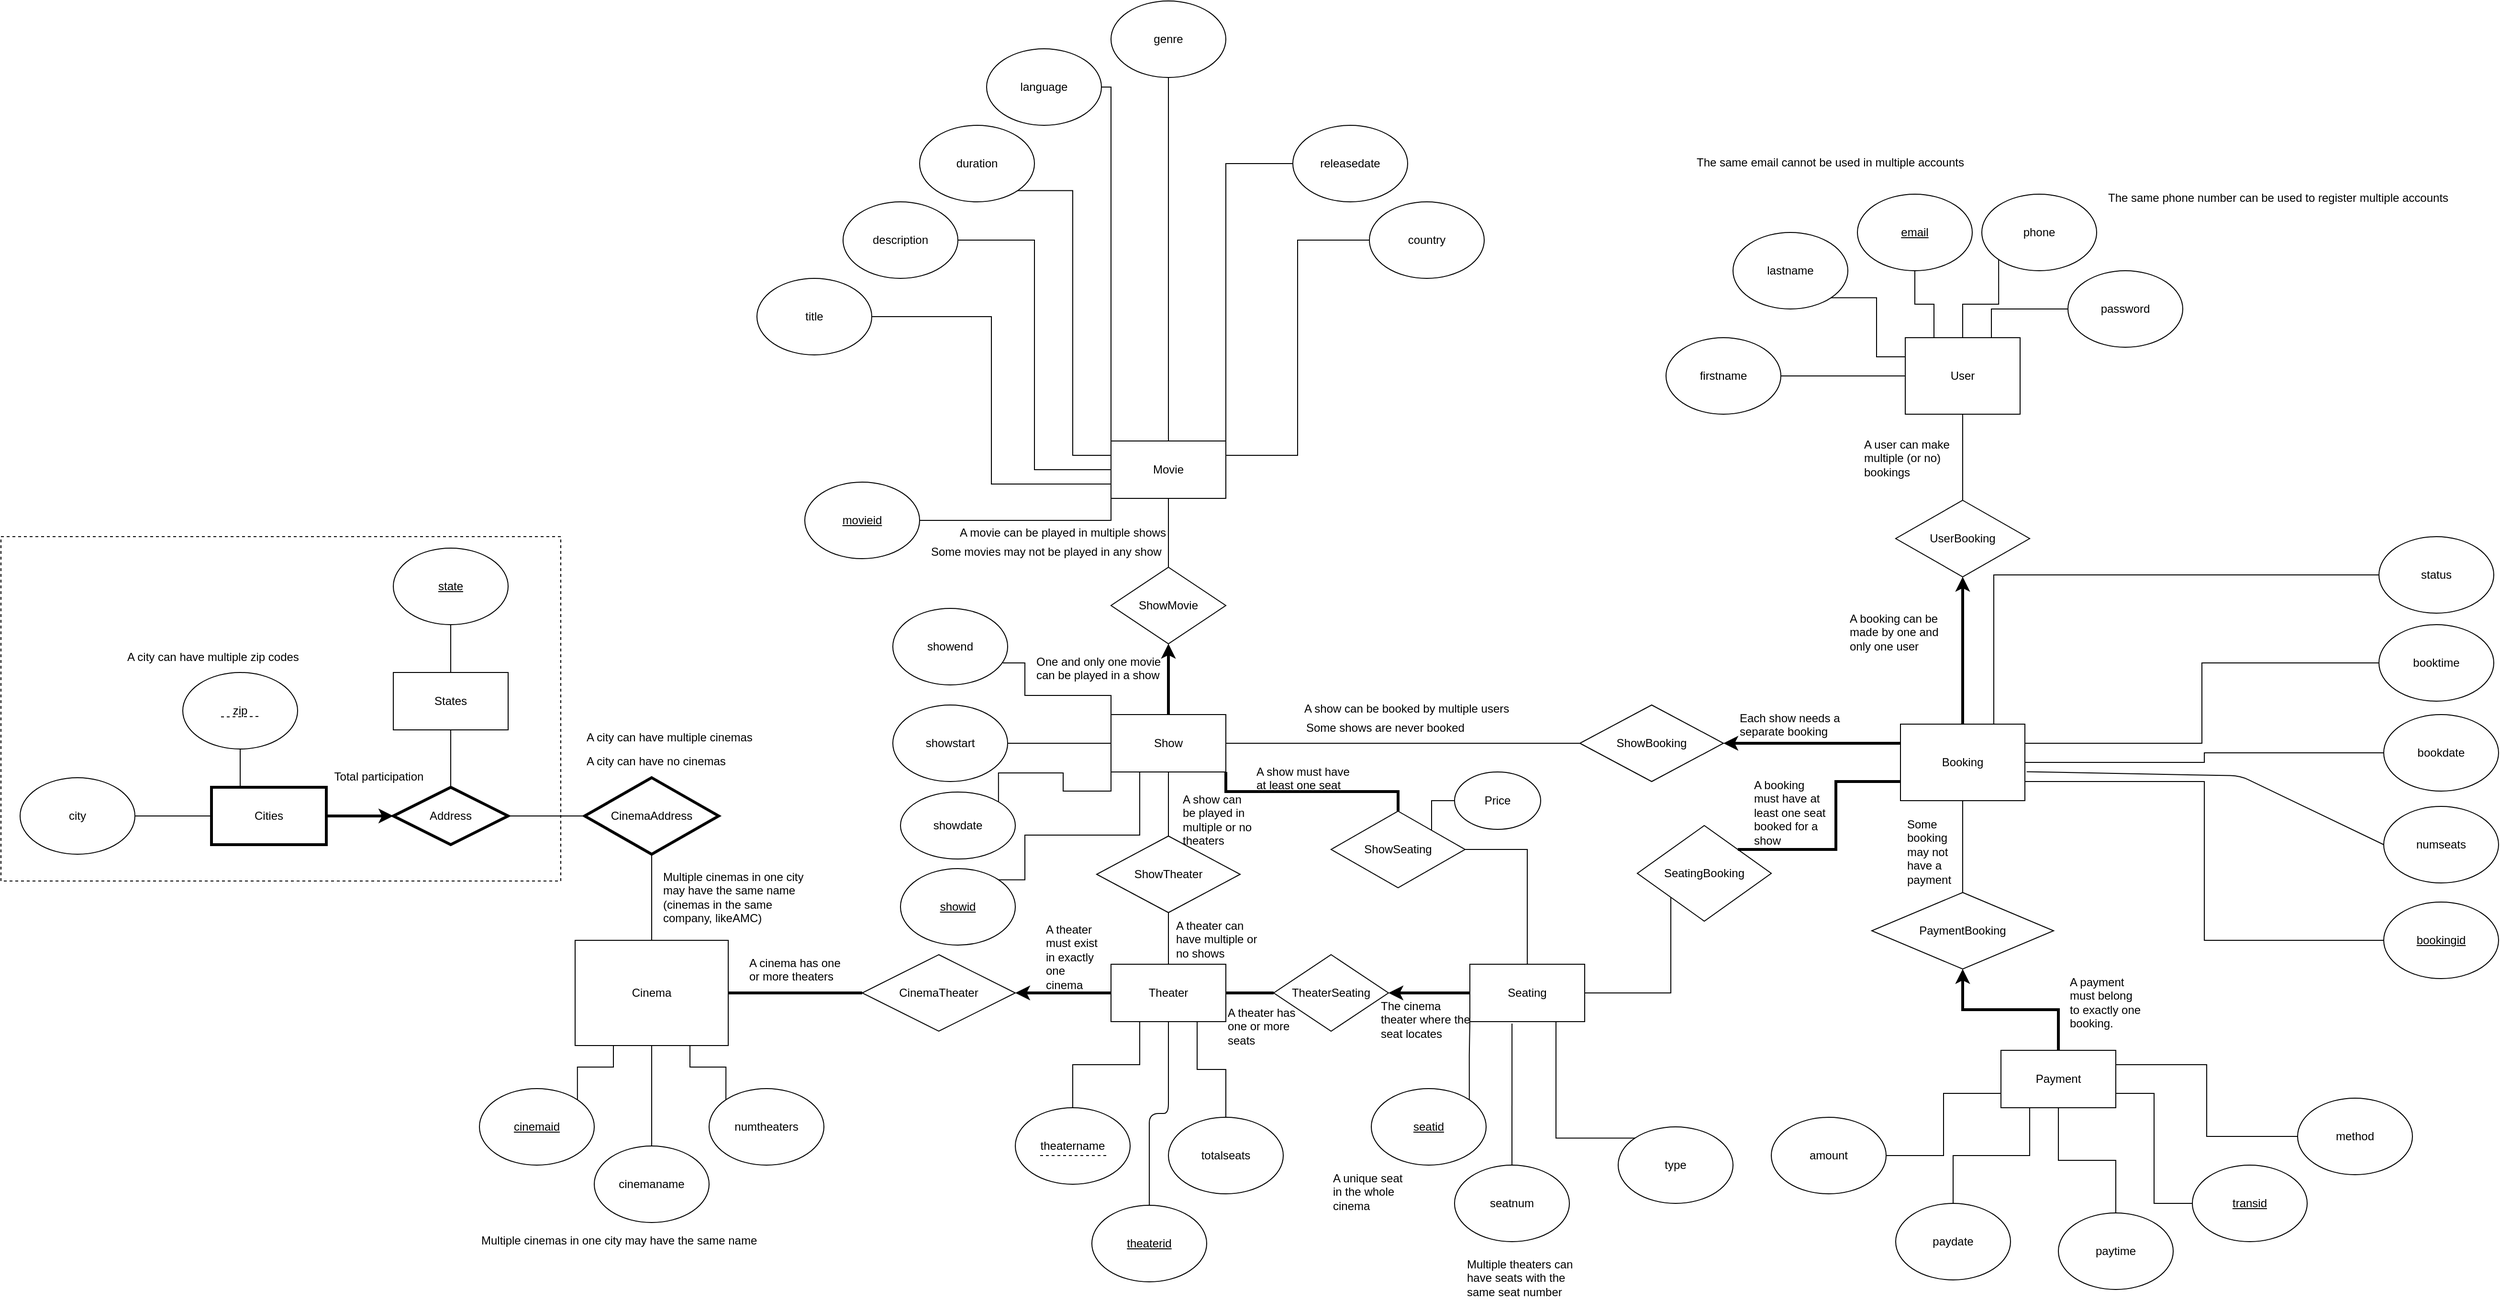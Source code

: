 <mxfile version="13.0.1" type="google"><diagram id="okRbOoTrLZkKPevf9BAC" name="Page-1"><mxGraphModel dx="1463" dy="745" grid="1" gridSize="10" guides="1" tooltips="1" connect="1" arrows="1" fold="1" page="1" pageScale="1" pageWidth="2800" pageHeight="1500" math="0" shadow="0"><root><mxCell id="0"/><mxCell id="1" parent="0"/><mxCell id="0gcDgTKGYRl4PEQiEj0R-18" style="edgeStyle=orthogonalEdgeStyle;rounded=0;orthogonalLoop=1;jettySize=auto;html=1;entryX=0.5;entryY=0;entryDx=0;entryDy=0;startArrow=none;startFill=0;endArrow=none;endFill=0;strokeWidth=1;" parent="1" source="HSu4pi-PUuLHDa_4LS5k-7" target="0gcDgTKGYRl4PEQiEj0R-16" edge="1"><mxGeometry relative="1" as="geometry"/></mxCell><mxCell id="HSu4pi-PUuLHDa_4LS5k-7" value="Movie" style="rounded=0;whiteSpace=wrap;html=1;" parent="1" vertex="1"><mxGeometry x="1250" y="490" width="120" height="60" as="geometry"/></mxCell><mxCell id="HSu4pi-PUuLHDa_4LS5k-18" style="edgeStyle=orthogonalEdgeStyle;rounded=0;orthogonalLoop=1;jettySize=auto;html=1;entryX=0;entryY=0.5;entryDx=0;entryDy=0;endArrow=none;endFill=0;" parent="1" source="HSu4pi-PUuLHDa_4LS5k-8" target="HSu4pi-PUuLHDa_4LS5k-7" edge="1"><mxGeometry relative="1" as="geometry"/></mxCell><mxCell id="HSu4pi-PUuLHDa_4LS5k-8" value="description" style="ellipse;whiteSpace=wrap;html=1;" parent="1" vertex="1"><mxGeometry x="970" y="240" width="120" height="80" as="geometry"/></mxCell><mxCell id="HSu4pi-PUuLHDa_4LS5k-17" style="edgeStyle=orthogonalEdgeStyle;rounded=0;orthogonalLoop=1;jettySize=auto;html=1;entryX=0;entryY=0.75;entryDx=0;entryDy=0;endArrow=none;endFill=0;" parent="1" source="HSu4pi-PUuLHDa_4LS5k-9" target="HSu4pi-PUuLHDa_4LS5k-7" edge="1"><mxGeometry relative="1" as="geometry"/></mxCell><mxCell id="HSu4pi-PUuLHDa_4LS5k-9" value="title" style="ellipse;whiteSpace=wrap;html=1;" parent="1" vertex="1"><mxGeometry x="880" y="320" width="120" height="80" as="geometry"/></mxCell><mxCell id="HSu4pi-PUuLHDa_4LS5k-20" style="edgeStyle=orthogonalEdgeStyle;rounded=0;orthogonalLoop=1;jettySize=auto;html=1;entryX=0;entryY=0;entryDx=0;entryDy=0;endArrow=none;endFill=0;" parent="1" source="HSu4pi-PUuLHDa_4LS5k-10" target="HSu4pi-PUuLHDa_4LS5k-7" edge="1"><mxGeometry relative="1" as="geometry"><Array as="points"><mxPoint x="1250" y="120"/></Array></mxGeometry></mxCell><mxCell id="HSu4pi-PUuLHDa_4LS5k-10" value="language" style="ellipse;whiteSpace=wrap;html=1;" parent="1" vertex="1"><mxGeometry x="1120" y="80" width="120" height="80" as="geometry"/></mxCell><mxCell id="HSu4pi-PUuLHDa_4LS5k-19" style="edgeStyle=orthogonalEdgeStyle;rounded=0;orthogonalLoop=1;jettySize=auto;html=1;exitX=1;exitY=1;exitDx=0;exitDy=0;entryX=0;entryY=0.25;entryDx=0;entryDy=0;endArrow=none;endFill=0;" parent="1" source="HSu4pi-PUuLHDa_4LS5k-11" target="HSu4pi-PUuLHDa_4LS5k-7" edge="1"><mxGeometry relative="1" as="geometry"/></mxCell><mxCell id="HSu4pi-PUuLHDa_4LS5k-11" value="duration" style="ellipse;whiteSpace=wrap;html=1;" parent="1" vertex="1"><mxGeometry x="1050" y="160" width="120" height="80" as="geometry"/></mxCell><mxCell id="HSu4pi-PUuLHDa_4LS5k-23" style="edgeStyle=orthogonalEdgeStyle;rounded=0;orthogonalLoop=1;jettySize=auto;html=1;entryX=1;entryY=0;entryDx=0;entryDy=0;endArrow=none;endFill=0;" parent="1" source="HSu4pi-PUuLHDa_4LS5k-12" target="HSu4pi-PUuLHDa_4LS5k-7" edge="1"><mxGeometry relative="1" as="geometry"/></mxCell><mxCell id="HSu4pi-PUuLHDa_4LS5k-12" value="releasedate" style="ellipse;whiteSpace=wrap;html=1;" parent="1" vertex="1"><mxGeometry x="1440" y="160" width="120" height="80" as="geometry"/></mxCell><mxCell id="HSu4pi-PUuLHDa_4LS5k-24" style="edgeStyle=orthogonalEdgeStyle;rounded=0;orthogonalLoop=1;jettySize=auto;html=1;entryX=1;entryY=0.25;entryDx=0;entryDy=0;endArrow=none;endFill=0;" parent="1" source="HSu4pi-PUuLHDa_4LS5k-13" target="HSu4pi-PUuLHDa_4LS5k-7" edge="1"><mxGeometry relative="1" as="geometry"/></mxCell><mxCell id="HSu4pi-PUuLHDa_4LS5k-13" value="country" style="ellipse;whiteSpace=wrap;html=1;" parent="1" vertex="1"><mxGeometry x="1520" y="240" width="120" height="80" as="geometry"/></mxCell><mxCell id="HSu4pi-PUuLHDa_4LS5k-21" style="edgeStyle=orthogonalEdgeStyle;rounded=0;orthogonalLoop=1;jettySize=auto;html=1;endArrow=none;endFill=0;" parent="1" source="HSu4pi-PUuLHDa_4LS5k-14" target="HSu4pi-PUuLHDa_4LS5k-7" edge="1"><mxGeometry relative="1" as="geometry"/></mxCell><mxCell id="HSu4pi-PUuLHDa_4LS5k-14" value="genre" style="ellipse;whiteSpace=wrap;html=1;" parent="1" vertex="1"><mxGeometry x="1250" y="30" width="120" height="80" as="geometry"/></mxCell><mxCell id="0gcDgTKGYRl4PEQiEj0R-13" style="edgeStyle=orthogonalEdgeStyle;rounded=0;orthogonalLoop=1;jettySize=auto;html=1;entryX=0;entryY=0.5;entryDx=0;entryDy=0;startArrow=none;startFill=0;endArrow=none;endFill=0;strokeWidth=1;" parent="1" source="HSu4pi-PUuLHDa_4LS5k-26" target="HSu4pi-PUuLHDa_4LS5k-98" edge="1"><mxGeometry relative="1" as="geometry"/></mxCell><mxCell id="HSu4pi-PUuLHDa_4LS5k-26" value="Address" style="rhombus;whiteSpace=wrap;html=1;fontFamily=Helvetica;fontSize=12;fontColor=#000000;align=center;strokeColor=#000000;fillColor=#ffffff;strokeWidth=3;" parent="1" vertex="1"><mxGeometry x="500" y="852" width="120" height="60" as="geometry"/></mxCell><mxCell id="HSu4pi-PUuLHDa_4LS5k-104" style="edgeStyle=orthogonalEdgeStyle;rounded=0;orthogonalLoop=1;jettySize=auto;html=1;entryX=0.25;entryY=0;entryDx=0;entryDy=0;endArrow=none;endFill=0;" parent="1" source="HSu4pi-PUuLHDa_4LS5k-30" target="HSu4pi-PUuLHDa_4LS5k-101" edge="1"><mxGeometry relative="1" as="geometry"/></mxCell><mxCell id="HSu4pi-PUuLHDa_4LS5k-49" value="Cinema" style="rounded=0;whiteSpace=wrap;html=1;fontFamily=Helvetica;fontSize=12;fontColor=#000000;align=center;strokeColor=#000000;fillColor=#ffffff;" parent="1" vertex="1"><mxGeometry x="690" y="1012" width="160" height="110" as="geometry"/></mxCell><mxCell id="0gcDgTKGYRl4PEQiEj0R-4" style="edgeStyle=orthogonalEdgeStyle;rounded=0;orthogonalLoop=1;jettySize=auto;html=1;exitX=0;exitY=0;exitDx=0;exitDy=0;entryX=0.75;entryY=1;entryDx=0;entryDy=0;endArrow=none;endFill=0;" parent="1" source="HSu4pi-PUuLHDa_4LS5k-57" target="HSu4pi-PUuLHDa_4LS5k-49" edge="1"><mxGeometry relative="1" as="geometry"/></mxCell><mxCell id="HSu4pi-PUuLHDa_4LS5k-57" value="numtheaters" style="ellipse;whiteSpace=wrap;html=1;" parent="1" vertex="1"><mxGeometry x="830" y="1167" width="120" height="80" as="geometry"/></mxCell><mxCell id="HSu4pi-PUuLHDa_4LS5k-70" style="edgeStyle=orthogonalEdgeStyle;rounded=0;orthogonalLoop=1;jettySize=auto;html=1;exitX=0.25;exitY=1;exitDx=0;exitDy=0;entryX=0.5;entryY=0;entryDx=0;entryDy=0;endArrow=none;endFill=0;" parent="1" source="HSu4pi-PUuLHDa_4LS5k-64" target="HSu4pi-PUuLHDa_4LS5k-66" edge="1"><mxGeometry relative="1" as="geometry"/></mxCell><mxCell id="0gcDgTKGYRl4PEQiEj0R-42" style="edgeStyle=orthogonalEdgeStyle;rounded=0;orthogonalLoop=1;jettySize=auto;html=1;startArrow=none;startFill=0;endArrow=none;endFill=0;strokeWidth=1;entryX=0.5;entryY=1;entryDx=0;entryDy=0;" parent="1" source="HSu4pi-PUuLHDa_4LS5k-64" target="0gcDgTKGYRl4PEQiEj0R-33" edge="1"><mxGeometry relative="1" as="geometry"><mxPoint x="1310.0" y="982" as="targetPoint"/></mxGeometry></mxCell><mxCell id="HSu4pi-PUuLHDa_4LS5k-64" value="Theater" style="rounded=0;whiteSpace=wrap;html=1;fontFamily=Helvetica;fontSize=12;fontColor=#000000;align=center;strokeColor=#000000;fillColor=#ffffff;strokeWidth=1;" parent="1" vertex="1"><mxGeometry x="1250" y="1037" width="120" height="60" as="geometry"/></mxCell><mxCell id="HSu4pi-PUuLHDa_4LS5k-68" value="" style="group" parent="1" vertex="1" connectable="0"><mxGeometry x="1150" y="1187" width="120" height="80" as="geometry"/></mxCell><mxCell id="HSu4pi-PUuLHDa_4LS5k-66" value="theatername" style="ellipse;whiteSpace=wrap;html=1;" parent="HSu4pi-PUuLHDa_4LS5k-68" vertex="1"><mxGeometry width="120" height="80" as="geometry"/></mxCell><mxCell id="HSu4pi-PUuLHDa_4LS5k-67" value="" style="endArrow=none;dashed=1;html=1;" parent="HSu4pi-PUuLHDa_4LS5k-68" edge="1"><mxGeometry width="50" height="50" relative="1" as="geometry"><mxPoint x="26" y="50" as="sourcePoint"/><mxPoint x="96" y="50" as="targetPoint"/></mxGeometry></mxCell><mxCell id="HSu4pi-PUuLHDa_4LS5k-74" style="edgeStyle=orthogonalEdgeStyle;rounded=0;orthogonalLoop=1;jettySize=auto;html=1;endArrow=none;endFill=0;entryX=0.75;entryY=1;entryDx=0;entryDy=0;" parent="1" source="HSu4pi-PUuLHDa_4LS5k-72" target="HSu4pi-PUuLHDa_4LS5k-64" edge="1"><mxGeometry relative="1" as="geometry"/></mxCell><mxCell id="HSu4pi-PUuLHDa_4LS5k-72" value="totalseats" style="ellipse;whiteSpace=wrap;html=1;" parent="1" vertex="1"><mxGeometry x="1310" y="1197" width="120" height="80" as="geometry"/></mxCell><mxCell id="HSu4pi-PUuLHDa_4LS5k-80" style="edgeStyle=orthogonalEdgeStyle;rounded=0;orthogonalLoop=1;jettySize=auto;html=1;exitX=0.367;exitY=1.033;exitDx=0;exitDy=0;entryX=0.5;entryY=0;entryDx=0;entryDy=0;endArrow=none;endFill=0;exitPerimeter=0;" parent="1" source="HSu4pi-PUuLHDa_4LS5k-89" target="HSu4pi-PUuLHDa_4LS5k-81" edge="1"><mxGeometry relative="1" as="geometry"><mxPoint x="1500" y="1122" as="sourcePoint"/><mxPoint x="1560" y="1207" as="targetPoint"/></mxGeometry></mxCell><mxCell id="HSu4pi-PUuLHDa_4LS5k-81" value="seatnum" style="ellipse;whiteSpace=wrap;html=1;" parent="1" vertex="1"><mxGeometry x="1609" y="1247" width="120" height="80" as="geometry"/></mxCell><mxCell id="HSu4pi-PUuLHDa_4LS5k-83" style="edgeStyle=orthogonalEdgeStyle;rounded=0;orthogonalLoop=1;jettySize=auto;html=1;exitX=0;exitY=0;exitDx=0;exitDy=0;entryX=0.75;entryY=1;entryDx=0;entryDy=0;endArrow=none;endFill=0;" parent="1" source="HSu4pi-PUuLHDa_4LS5k-82" target="HSu4pi-PUuLHDa_4LS5k-89" edge="1"><mxGeometry relative="1" as="geometry"><mxPoint x="1610.08" y="1101.98" as="targetPoint"/></mxGeometry></mxCell><mxCell id="HSu4pi-PUuLHDa_4LS5k-82" value="type" style="ellipse;whiteSpace=wrap;html=1;" parent="1" vertex="1"><mxGeometry x="1780" y="1207" width="120" height="80" as="geometry"/></mxCell><mxCell id="0gcDgTKGYRl4PEQiEj0R-17" style="edgeStyle=orthogonalEdgeStyle;rounded=0;orthogonalLoop=1;jettySize=auto;html=1;entryX=0.5;entryY=1;entryDx=0;entryDy=0;startArrow=none;startFill=0;endArrow=classic;endFill=1;strokeWidth=3;" parent="1" source="HSu4pi-PUuLHDa_4LS5k-84" target="0gcDgTKGYRl4PEQiEj0R-16" edge="1"><mxGeometry relative="1" as="geometry"/></mxCell><mxCell id="0gcDgTKGYRl4PEQiEj0R-43" style="edgeStyle=orthogonalEdgeStyle;rounded=0;orthogonalLoop=1;jettySize=auto;html=1;entryX=0.5;entryY=0;entryDx=0;entryDy=0;startArrow=none;startFill=0;endArrow=none;endFill=0;strokeWidth=1;" parent="1" source="HSu4pi-PUuLHDa_4LS5k-84" target="0gcDgTKGYRl4PEQiEj0R-33" edge="1"><mxGeometry relative="1" as="geometry"/></mxCell><mxCell id="0gcDgTKGYRl4PEQiEj0R-48" style="edgeStyle=orthogonalEdgeStyle;rounded=0;orthogonalLoop=1;jettySize=auto;html=1;entryX=1;entryY=0.5;entryDx=0;entryDy=0;startArrow=none;startFill=0;endArrow=none;endFill=0;strokeWidth=1;" parent="1" source="HSu4pi-PUuLHDa_4LS5k-84" target="HSu4pi-PUuLHDa_4LS5k-86" edge="1"><mxGeometry relative="1" as="geometry"/></mxCell><mxCell id="0gcDgTKGYRl4PEQiEj0R-49" style="edgeStyle=orthogonalEdgeStyle;rounded=0;orthogonalLoop=1;jettySize=auto;html=1;exitX=0;exitY=1;exitDx=0;exitDy=0;entryX=1;entryY=0;entryDx=0;entryDy=0;startArrow=none;startFill=0;endArrow=none;endFill=0;strokeWidth=1;" parent="1" source="HSu4pi-PUuLHDa_4LS5k-84" target="HSu4pi-PUuLHDa_4LS5k-85" edge="1"><mxGeometry relative="1" as="geometry"/></mxCell><mxCell id="0gcDgTKGYRl4PEQiEj0R-50" style="edgeStyle=orthogonalEdgeStyle;rounded=0;orthogonalLoop=1;jettySize=auto;html=1;exitX=0;exitY=0;exitDx=0;exitDy=0;entryX=0.958;entryY=0.712;entryDx=0;entryDy=0;entryPerimeter=0;startArrow=none;startFill=0;endArrow=none;endFill=0;strokeWidth=1;" parent="1" source="HSu4pi-PUuLHDa_4LS5k-84" target="HSu4pi-PUuLHDa_4LS5k-87" edge="1"><mxGeometry relative="1" as="geometry"><Array as="points"><mxPoint x="1250" y="756"/><mxPoint x="1160" y="756"/><mxPoint x="1160" y="722"/></Array></mxGeometry></mxCell><mxCell id="0gcDgTKGYRl4PEQiEj0R-56" style="edgeStyle=orthogonalEdgeStyle;rounded=0;orthogonalLoop=1;jettySize=auto;html=1;exitX=1;exitY=1;exitDx=0;exitDy=0;entryX=0.5;entryY=0;entryDx=0;entryDy=0;startArrow=none;startFill=0;endArrow=none;endFill=0;strokeWidth=3;fontStyle=1" parent="1" source="HSu4pi-PUuLHDa_4LS5k-84" target="0gcDgTKGYRl4PEQiEj0R-55" edge="1"><mxGeometry relative="1" as="geometry"/></mxCell><mxCell id="HSu4pi-PUuLHDa_4LS5k-84" value="Show" style="rounded=0;whiteSpace=wrap;html=1;" parent="1" vertex="1"><mxGeometry x="1250" y="776" width="120" height="60" as="geometry"/></mxCell><mxCell id="HSu4pi-PUuLHDa_4LS5k-85" value="showdate" style="ellipse;whiteSpace=wrap;html=1;" parent="1" vertex="1"><mxGeometry x="1030" y="857" width="120" height="70" as="geometry"/></mxCell><mxCell id="HSu4pi-PUuLHDa_4LS5k-86" value="showstart" style="ellipse;whiteSpace=wrap;html=1;" parent="1" vertex="1"><mxGeometry x="1022" y="766" width="120" height="80" as="geometry"/></mxCell><mxCell id="HSu4pi-PUuLHDa_4LS5k-87" value="showend" style="ellipse;whiteSpace=wrap;html=1;" parent="1" vertex="1"><mxGeometry x="1022" y="665" width="120" height="80" as="geometry"/></mxCell><mxCell id="HSu4pi-PUuLHDa_4LS5k-185" style="edgeStyle=orthogonalEdgeStyle;rounded=0;orthogonalLoop=1;jettySize=auto;html=1;entryX=0;entryY=1;entryDx=0;entryDy=0;endArrow=none;endFill=0;strokeWidth=1;" parent="1" source="HSu4pi-PUuLHDa_4LS5k-89" target="HSu4pi-PUuLHDa_4LS5k-184" edge="1"><mxGeometry relative="1" as="geometry"/></mxCell><mxCell id="HSu4pi-PUuLHDa_4LS5k-89" value="Seating" style="rounded=0;whiteSpace=wrap;html=1;strokeWidth=1;" parent="1" vertex="1"><mxGeometry x="1625" y="1037" width="120" height="60" as="geometry"/></mxCell><mxCell id="HSu4pi-PUuLHDa_4LS5k-95" style="edgeStyle=orthogonalEdgeStyle;rounded=0;orthogonalLoop=1;jettySize=auto;html=1;endArrow=none;endFill=0;" parent="1" source="HSu4pi-PUuLHDa_4LS5k-93" target="HSu4pi-PUuLHDa_4LS5k-96" edge="1"><mxGeometry relative="1" as="geometry"><mxPoint x="560" y="662" as="targetPoint"/></mxGeometry></mxCell><mxCell id="HSu4pi-PUuLHDa_4LS5k-97" style="edgeStyle=orthogonalEdgeStyle;rounded=0;orthogonalLoop=1;jettySize=auto;html=1;exitX=0.5;exitY=1;exitDx=0;exitDy=0;entryX=0.5;entryY=0;entryDx=0;entryDy=0;endArrow=none;endFill=0;" parent="1" source="HSu4pi-PUuLHDa_4LS5k-93" target="HSu4pi-PUuLHDa_4LS5k-26" edge="1"><mxGeometry relative="1" as="geometry"/></mxCell><mxCell id="HSu4pi-PUuLHDa_4LS5k-93" value="States" style="rounded=0;whiteSpace=wrap;html=1;" parent="1" vertex="1"><mxGeometry x="500" y="732" width="120" height="60" as="geometry"/></mxCell><mxCell id="HSu4pi-PUuLHDa_4LS5k-96" value="&lt;u&gt;state&lt;/u&gt;" style="ellipse;whiteSpace=wrap;html=1;" parent="1" vertex="1"><mxGeometry x="500" y="602" width="120" height="80" as="geometry"/></mxCell><mxCell id="HSu4pi-PUuLHDa_4LS5k-100" style="edgeStyle=orthogonalEdgeStyle;rounded=0;orthogonalLoop=1;jettySize=auto;html=1;entryX=0.5;entryY=0;entryDx=0;entryDy=0;endArrow=none;endFill=0;" parent="1" source="HSu4pi-PUuLHDa_4LS5k-98" target="HSu4pi-PUuLHDa_4LS5k-49" edge="1"><mxGeometry relative="1" as="geometry"/></mxCell><mxCell id="HSu4pi-PUuLHDa_4LS5k-98" value="CinemaAddress" style="rhombus;whiteSpace=wrap;html=1;strokeWidth=3;" parent="1" vertex="1"><mxGeometry x="700" y="842" width="140" height="80" as="geometry"/></mxCell><mxCell id="HSu4pi-PUuLHDa_4LS5k-105" style="edgeStyle=orthogonalEdgeStyle;rounded=0;orthogonalLoop=1;jettySize=auto;html=1;entryX=0;entryY=0.5;entryDx=0;entryDy=0;endArrow=classic;endFill=1;fontStyle=1;strokeWidth=3;" parent="1" source="HSu4pi-PUuLHDa_4LS5k-101" target="HSu4pi-PUuLHDa_4LS5k-26" edge="1"><mxGeometry relative="1" as="geometry"/></mxCell><mxCell id="HSu4pi-PUuLHDa_4LS5k-141" style="edgeStyle=orthogonalEdgeStyle;rounded=0;orthogonalLoop=1;jettySize=auto;html=1;entryX=1;entryY=0.5;entryDx=0;entryDy=0;endArrow=none;endFill=0;strokeWidth=1;" parent="1" source="HSu4pi-PUuLHDa_4LS5k-101" target="HSu4pi-PUuLHDa_4LS5k-140" edge="1"><mxGeometry relative="1" as="geometry"/></mxCell><mxCell id="HSu4pi-PUuLHDa_4LS5k-101" value="Cities" style="rounded=0;whiteSpace=wrap;html=1;strokeWidth=3;" parent="1" vertex="1"><mxGeometry x="310" y="852" width="120" height="60" as="geometry"/></mxCell><mxCell id="HSu4pi-PUuLHDa_4LS5k-112" style="edgeStyle=orthogonalEdgeStyle;rounded=0;orthogonalLoop=1;jettySize=auto;html=1;entryX=1;entryY=0.5;entryDx=0;entryDy=0;endArrow=none;endFill=0;" parent="1" source="HSu4pi-PUuLHDa_4LS5k-113" target="HSu4pi-PUuLHDa_4LS5k-114" edge="1"><mxGeometry relative="1" as="geometry"/></mxCell><mxCell id="HSu4pi-PUuLHDa_4LS5k-166" style="edgeStyle=orthogonalEdgeStyle;rounded=0;orthogonalLoop=1;jettySize=auto;html=1;entryX=0.5;entryY=0;entryDx=0;entryDy=0;endArrow=none;endFill=0;strokeWidth=1;" parent="1" source="HSu4pi-PUuLHDa_4LS5k-113" target="HSu4pi-PUuLHDa_4LS5k-165" edge="1"><mxGeometry relative="1" as="geometry"/></mxCell><mxCell id="HSu4pi-PUuLHDa_4LS5k-113" value="User" style="rounded=0;whiteSpace=wrap;html=1;" parent="1" vertex="1"><mxGeometry x="2080" y="382" width="120" height="80" as="geometry"/></mxCell><mxCell id="HSu4pi-PUuLHDa_4LS5k-114" value="firstname" style="ellipse;whiteSpace=wrap;html=1;" parent="1" vertex="1"><mxGeometry x="1830" y="382" width="120" height="80" as="geometry"/></mxCell><mxCell id="HSu4pi-PUuLHDa_4LS5k-115" style="edgeStyle=orthogonalEdgeStyle;rounded=0;orthogonalLoop=1;jettySize=auto;html=1;exitX=1;exitY=1;exitDx=0;exitDy=0;entryX=0;entryY=0.25;entryDx=0;entryDy=0;endArrow=none;endFill=0;" parent="1" source="HSu4pi-PUuLHDa_4LS5k-116" target="HSu4pi-PUuLHDa_4LS5k-113" edge="1"><mxGeometry relative="1" as="geometry"/></mxCell><mxCell id="HSu4pi-PUuLHDa_4LS5k-116" value="lastname" style="ellipse;whiteSpace=wrap;html=1;" parent="1" vertex="1"><mxGeometry x="1900" y="272" width="120" height="80" as="geometry"/></mxCell><mxCell id="HSu4pi-PUuLHDa_4LS5k-117" style="edgeStyle=orthogonalEdgeStyle;rounded=0;orthogonalLoop=1;jettySize=auto;html=1;exitX=0.5;exitY=1;exitDx=0;exitDy=0;entryX=0.25;entryY=0;entryDx=0;entryDy=0;endArrow=none;endFill=0;" parent="1" source="HSu4pi-PUuLHDa_4LS5k-118" target="HSu4pi-PUuLHDa_4LS5k-113" edge="1"><mxGeometry relative="1" as="geometry"/></mxCell><mxCell id="HSu4pi-PUuLHDa_4LS5k-118" value="&lt;u&gt;email&lt;/u&gt;" style="ellipse;whiteSpace=wrap;html=1;" parent="1" vertex="1"><mxGeometry x="2030" y="232" width="120" height="80" as="geometry"/></mxCell><mxCell id="HSu4pi-PUuLHDa_4LS5k-119" style="edgeStyle=orthogonalEdgeStyle;rounded=0;orthogonalLoop=1;jettySize=auto;html=1;exitX=0;exitY=1;exitDx=0;exitDy=0;entryX=0.5;entryY=0;entryDx=0;entryDy=0;endArrow=none;endFill=0;" parent="1" source="HSu4pi-PUuLHDa_4LS5k-120" target="HSu4pi-PUuLHDa_4LS5k-113" edge="1"><mxGeometry relative="1" as="geometry"/></mxCell><mxCell id="HSu4pi-PUuLHDa_4LS5k-120" value="phone" style="ellipse;whiteSpace=wrap;html=1;" parent="1" vertex="1"><mxGeometry x="2160" y="232" width="120" height="80" as="geometry"/></mxCell><mxCell id="HSu4pi-PUuLHDa_4LS5k-121" style="edgeStyle=orthogonalEdgeStyle;rounded=0;orthogonalLoop=1;jettySize=auto;html=1;exitX=0;exitY=0.5;exitDx=0;exitDy=0;entryX=0.75;entryY=0;entryDx=0;entryDy=0;endArrow=none;endFill=0;" parent="1" source="HSu4pi-PUuLHDa_4LS5k-122" target="HSu4pi-PUuLHDa_4LS5k-113" edge="1"><mxGeometry relative="1" as="geometry"/></mxCell><mxCell id="HSu4pi-PUuLHDa_4LS5k-122" value="password" style="ellipse;whiteSpace=wrap;html=1;" parent="1" vertex="1"><mxGeometry x="2250" y="312" width="120" height="80" as="geometry"/></mxCell><mxCell id="HSu4pi-PUuLHDa_4LS5k-167" style="edgeStyle=orthogonalEdgeStyle;rounded=0;orthogonalLoop=1;jettySize=auto;html=1;entryX=0.5;entryY=1;entryDx=0;entryDy=0;endArrow=classic;endFill=1;strokeWidth=3;" parent="1" source="HSu4pi-PUuLHDa_4LS5k-123" target="HSu4pi-PUuLHDa_4LS5k-165" edge="1"><mxGeometry relative="1" as="geometry"/></mxCell><mxCell id="HSu4pi-PUuLHDa_4LS5k-170" style="edgeStyle=orthogonalEdgeStyle;rounded=0;orthogonalLoop=1;jettySize=auto;html=1;exitX=1;exitY=0.25;exitDx=0;exitDy=0;entryX=0;entryY=0.5;entryDx=0;entryDy=0;endArrow=none;endFill=0;strokeWidth=1;" parent="1" source="HSu4pi-PUuLHDa_4LS5k-123" target="HSu4pi-PUuLHDa_4LS5k-127" edge="1"><mxGeometry relative="1" as="geometry"/></mxCell><mxCell id="HSu4pi-PUuLHDa_4LS5k-171" style="edgeStyle=orthogonalEdgeStyle;rounded=0;orthogonalLoop=1;jettySize=auto;html=1;entryX=0;entryY=0.5;entryDx=0;entryDy=0;endArrow=none;endFill=0;strokeWidth=1;" parent="1" source="HSu4pi-PUuLHDa_4LS5k-123" target="HSu4pi-PUuLHDa_4LS5k-126" edge="1"><mxGeometry relative="1" as="geometry"/></mxCell><mxCell id="HSu4pi-PUuLHDa_4LS5k-123" value="Booking" style="rounded=0;whiteSpace=wrap;html=1;fontFamily=Helvetica;fontSize=12;fontColor=#000000;align=center;strokeColor=#000000;fillColor=#ffffff;" parent="1" vertex="1"><mxGeometry x="2075" y="786" width="130" height="80" as="geometry"/></mxCell><mxCell id="HSu4pi-PUuLHDa_4LS5k-125" value="numseats" style="ellipse;whiteSpace=wrap;html=1;" parent="1" vertex="1"><mxGeometry x="2580" y="872" width="120" height="80" as="geometry"/></mxCell><mxCell id="HSu4pi-PUuLHDa_4LS5k-126" value="bookdate" style="ellipse;whiteSpace=wrap;html=1;" parent="1" vertex="1"><mxGeometry x="2580" y="776" width="120" height="80" as="geometry"/></mxCell><mxCell id="HSu4pi-PUuLHDa_4LS5k-127" value="booktime" style="ellipse;whiteSpace=wrap;html=1;" parent="1" vertex="1"><mxGeometry x="2575" y="682" width="120" height="80" as="geometry"/></mxCell><mxCell id="HSu4pi-PUuLHDa_4LS5k-169" style="edgeStyle=orthogonalEdgeStyle;rounded=0;orthogonalLoop=1;jettySize=auto;html=1;entryX=0.75;entryY=0;entryDx=0;entryDy=0;endArrow=none;endFill=0;strokeWidth=1;" parent="1" source="HSu4pi-PUuLHDa_4LS5k-128" target="HSu4pi-PUuLHDa_4LS5k-123" edge="1"><mxGeometry relative="1" as="geometry"/></mxCell><mxCell id="HSu4pi-PUuLHDa_4LS5k-128" value="status" style="ellipse;whiteSpace=wrap;html=1;" parent="1" vertex="1"><mxGeometry x="2575" y="590" width="120" height="80" as="geometry"/></mxCell><mxCell id="HSu4pi-PUuLHDa_4LS5k-138" value="" style="rounded=0;whiteSpace=wrap;html=1;fillColor=none;dashed=1;" parent="1" vertex="1"><mxGeometry x="90" y="590" width="585" height="360" as="geometry"/></mxCell><mxCell id="HSu4pi-PUuLHDa_4LS5k-140" value="city" style="ellipse;whiteSpace=wrap;html=1;" parent="1" vertex="1"><mxGeometry x="110" y="842" width="120" height="80" as="geometry"/></mxCell><mxCell id="HSu4pi-PUuLHDa_4LS5k-175" style="edgeStyle=orthogonalEdgeStyle;rounded=0;orthogonalLoop=1;jettySize=auto;html=1;exitX=0.5;exitY=0;exitDx=0;exitDy=0;entryX=0.5;entryY=1;entryDx=0;entryDy=0;endArrow=classic;endFill=1;strokeWidth=3;" parent="1" source="HSu4pi-PUuLHDa_4LS5k-144" target="HSu4pi-PUuLHDa_4LS5k-172" edge="1"><mxGeometry relative="1" as="geometry"/></mxCell><mxCell id="HSu4pi-PUuLHDa_4LS5k-144" value="Payment" style="rounded=0;whiteSpace=wrap;html=1;fillColor=none;" parent="1" vertex="1"><mxGeometry x="2180" y="1127" width="120" height="60" as="geometry"/></mxCell><mxCell id="HSu4pi-PUuLHDa_4LS5k-151" style="edgeStyle=orthogonalEdgeStyle;rounded=0;orthogonalLoop=1;jettySize=auto;html=1;entryX=0;entryY=0.75;entryDx=0;entryDy=0;endArrow=none;endFill=0;strokeWidth=1;" parent="1" source="HSu4pi-PUuLHDa_4LS5k-145" target="HSu4pi-PUuLHDa_4LS5k-144" edge="1"><mxGeometry relative="1" as="geometry"/></mxCell><mxCell id="HSu4pi-PUuLHDa_4LS5k-145" value="amount" style="ellipse;whiteSpace=wrap;html=1;fillColor=none;" parent="1" vertex="1"><mxGeometry x="1940" y="1197" width="120" height="80" as="geometry"/></mxCell><mxCell id="HSu4pi-PUuLHDa_4LS5k-152" style="edgeStyle=orthogonalEdgeStyle;rounded=0;orthogonalLoop=1;jettySize=auto;html=1;entryX=0.25;entryY=1;entryDx=0;entryDy=0;endArrow=none;endFill=0;strokeWidth=1;" parent="1" source="HSu4pi-PUuLHDa_4LS5k-146" target="HSu4pi-PUuLHDa_4LS5k-144" edge="1"><mxGeometry relative="1" as="geometry"/></mxCell><mxCell id="HSu4pi-PUuLHDa_4LS5k-146" value="paydate" style="ellipse;whiteSpace=wrap;html=1;fillColor=none;" parent="1" vertex="1"><mxGeometry x="2070" y="1287" width="120" height="80" as="geometry"/></mxCell><mxCell id="HSu4pi-PUuLHDa_4LS5k-153" style="edgeStyle=orthogonalEdgeStyle;rounded=0;orthogonalLoop=1;jettySize=auto;html=1;entryX=0.5;entryY=1;entryDx=0;entryDy=0;endArrow=none;endFill=0;strokeWidth=1;" parent="1" source="HSu4pi-PUuLHDa_4LS5k-147" target="HSu4pi-PUuLHDa_4LS5k-144" edge="1"><mxGeometry relative="1" as="geometry"/></mxCell><mxCell id="HSu4pi-PUuLHDa_4LS5k-147" value="paytime" style="ellipse;whiteSpace=wrap;html=1;fillColor=none;" parent="1" vertex="1"><mxGeometry x="2240" y="1297" width="120" height="80" as="geometry"/></mxCell><mxCell id="HSu4pi-PUuLHDa_4LS5k-154" style="edgeStyle=orthogonalEdgeStyle;rounded=0;orthogonalLoop=1;jettySize=auto;html=1;entryX=1;entryY=0.75;entryDx=0;entryDy=0;endArrow=none;endFill=0;strokeWidth=1;" parent="1" source="HSu4pi-PUuLHDa_4LS5k-148" target="HSu4pi-PUuLHDa_4LS5k-144" edge="1"><mxGeometry relative="1" as="geometry"/></mxCell><mxCell id="HSu4pi-PUuLHDa_4LS5k-148" value="&lt;u&gt;transid&lt;/u&gt;" style="ellipse;whiteSpace=wrap;html=1;fillColor=none;" parent="1" vertex="1"><mxGeometry x="2380" y="1247" width="120" height="80" as="geometry"/></mxCell><mxCell id="HSu4pi-PUuLHDa_4LS5k-156" style="edgeStyle=orthogonalEdgeStyle;rounded=0;orthogonalLoop=1;jettySize=auto;html=1;entryX=1;entryY=0.25;entryDx=0;entryDy=0;endArrow=none;endFill=0;strokeWidth=1;" parent="1" source="HSu4pi-PUuLHDa_4LS5k-149" target="HSu4pi-PUuLHDa_4LS5k-144" edge="1"><mxGeometry relative="1" as="geometry"/></mxCell><mxCell id="HSu4pi-PUuLHDa_4LS5k-149" value="method" style="ellipse;whiteSpace=wrap;html=1;fillColor=none;" parent="1" vertex="1"><mxGeometry x="2490" y="1177" width="120" height="80" as="geometry"/></mxCell><mxCell id="HSu4pi-PUuLHDa_4LS5k-165" value="UserBooking" style="rhombus;whiteSpace=wrap;html=1;fillColor=none;" parent="1" vertex="1"><mxGeometry x="2070" y="552" width="140" height="80" as="geometry"/></mxCell><mxCell id="HSu4pi-PUuLHDa_4LS5k-176" style="edgeStyle=orthogonalEdgeStyle;rounded=0;orthogonalLoop=1;jettySize=auto;html=1;entryX=0.5;entryY=1;entryDx=0;entryDy=0;endArrow=none;endFill=0;strokeWidth=1;" parent="1" source="HSu4pi-PUuLHDa_4LS5k-172" target="HSu4pi-PUuLHDa_4LS5k-123" edge="1"><mxGeometry relative="1" as="geometry"/></mxCell><mxCell id="HSu4pi-PUuLHDa_4LS5k-172" value="PaymentBooking" style="rhombus;whiteSpace=wrap;html=1;fillColor=none;" parent="1" vertex="1"><mxGeometry x="2045" y="962" width="190" height="80" as="geometry"/></mxCell><mxCell id="HSu4pi-PUuLHDa_4LS5k-174" style="edgeStyle=orthogonalEdgeStyle;rounded=0;orthogonalLoop=1;jettySize=auto;html=1;endArrow=none;endFill=0;strokeWidth=1;entryX=1;entryY=0.75;entryDx=0;entryDy=0;" parent="1" source="HSu4pi-PUuLHDa_4LS5k-173" target="HSu4pi-PUuLHDa_4LS5k-123" edge="1"><mxGeometry relative="1" as="geometry"><mxPoint x="2250" y="870" as="targetPoint"/></mxGeometry></mxCell><mxCell id="HSu4pi-PUuLHDa_4LS5k-173" value="&lt;u&gt;bookingid&lt;/u&gt;" style="ellipse;whiteSpace=wrap;html=1;fillColor=none;" parent="1" vertex="1"><mxGeometry x="2580" y="972" width="120" height="80" as="geometry"/></mxCell><mxCell id="HSu4pi-PUuLHDa_4LS5k-180" style="edgeStyle=orthogonalEdgeStyle;rounded=0;orthogonalLoop=1;jettySize=auto;html=1;entryX=0;entryY=1;entryDx=0;entryDy=0;endArrow=none;endFill=0;strokeWidth=1;" parent="1" source="HSu4pi-PUuLHDa_4LS5k-179" target="HSu4pi-PUuLHDa_4LS5k-7" edge="1"><mxGeometry relative="1" as="geometry"/></mxCell><mxCell id="HSu4pi-PUuLHDa_4LS5k-179" value="&lt;u&gt;movieid&lt;/u&gt;" style="ellipse;whiteSpace=wrap;html=1;fillColor=none;" parent="1" vertex="1"><mxGeometry x="930" y="533" width="120" height="80" as="geometry"/></mxCell><mxCell id="HSu4pi-PUuLHDa_4LS5k-182" style="edgeStyle=orthogonalEdgeStyle;rounded=0;orthogonalLoop=1;jettySize=auto;html=1;entryX=1;entryY=0.5;entryDx=0;entryDy=0;endArrow=none;endFill=0;strokeWidth=1;" parent="1" source="HSu4pi-PUuLHDa_4LS5k-181" target="HSu4pi-PUuLHDa_4LS5k-84" edge="1"><mxGeometry relative="1" as="geometry"/></mxCell><mxCell id="HSu4pi-PUuLHDa_4LS5k-183" style="edgeStyle=orthogonalEdgeStyle;rounded=0;orthogonalLoop=1;jettySize=auto;html=1;entryX=0;entryY=0.25;entryDx=0;entryDy=0;endArrow=none;endFill=0;strokeWidth=3;exitX=1;exitY=0.5;exitDx=0;exitDy=0;startArrow=classic;startFill=1;" parent="1" source="HSu4pi-PUuLHDa_4LS5k-181" target="HSu4pi-PUuLHDa_4LS5k-123" edge="1"><mxGeometry relative="1" as="geometry"><mxPoint x="1900" y="756" as="sourcePoint"/></mxGeometry></mxCell><mxCell id="HSu4pi-PUuLHDa_4LS5k-181" value="ShowBooking" style="rhombus;whiteSpace=wrap;html=1;fillColor=none;" parent="1" vertex="1"><mxGeometry x="1740" y="766" width="150" height="80" as="geometry"/></mxCell><mxCell id="HSu4pi-PUuLHDa_4LS5k-186" style="edgeStyle=orthogonalEdgeStyle;rounded=0;orthogonalLoop=1;jettySize=auto;html=1;exitX=1;exitY=0;exitDx=0;exitDy=0;entryX=0;entryY=0.75;entryDx=0;entryDy=0;endArrow=none;endFill=0;strokeWidth=3;" parent="1" source="HSu4pi-PUuLHDa_4LS5k-184" target="HSu4pi-PUuLHDa_4LS5k-123" edge="1"><mxGeometry relative="1" as="geometry"/></mxCell><mxCell id="HSu4pi-PUuLHDa_4LS5k-184" value="SeatingBooking" style="rhombus;whiteSpace=wrap;html=1;fillColor=none;" parent="1" vertex="1"><mxGeometry x="1800" y="892" width="140" height="100" as="geometry"/></mxCell><mxCell id="0gcDgTKGYRl4PEQiEj0R-3" style="edgeStyle=orthogonalEdgeStyle;rounded=0;orthogonalLoop=1;jettySize=auto;html=1;entryX=0.5;entryY=1;entryDx=0;entryDy=0;endArrow=none;endFill=0;" parent="1" source="HSu4pi-PUuLHDa_4LS5k-55" target="HSu4pi-PUuLHDa_4LS5k-49" edge="1"><mxGeometry relative="1" as="geometry"/></mxCell><mxCell id="HSu4pi-PUuLHDa_4LS5k-55" value="cinemaname" style="ellipse;whiteSpace=wrap;html=1;fontStyle=0;" parent="1" vertex="1"><mxGeometry x="710" y="1227" width="120" height="80" as="geometry"/></mxCell><mxCell id="0gcDgTKGYRl4PEQiEj0R-2" style="edgeStyle=orthogonalEdgeStyle;rounded=0;orthogonalLoop=1;jettySize=auto;html=1;exitX=1;exitY=0;exitDx=0;exitDy=0;entryX=0.25;entryY=1;entryDx=0;entryDy=0;endArrow=none;endFill=0;" parent="1" source="0gcDgTKGYRl4PEQiEj0R-1" target="HSu4pi-PUuLHDa_4LS5k-49" edge="1"><mxGeometry relative="1" as="geometry"/></mxCell><mxCell id="0gcDgTKGYRl4PEQiEj0R-1" value="&lt;u&gt;cinemaid&lt;/u&gt;" style="ellipse;whiteSpace=wrap;html=1;" parent="1" vertex="1"><mxGeometry x="590" y="1167" width="120" height="80" as="geometry"/></mxCell><mxCell id="0gcDgTKGYRl4PEQiEj0R-6" style="edgeStyle=orthogonalEdgeStyle;rounded=0;orthogonalLoop=1;jettySize=auto;html=1;entryX=1;entryY=0.5;entryDx=0;entryDy=0;endArrow=none;endFill=0;strokeWidth=3;" parent="1" source="0gcDgTKGYRl4PEQiEj0R-5" target="HSu4pi-PUuLHDa_4LS5k-49" edge="1"><mxGeometry relative="1" as="geometry"/></mxCell><mxCell id="0gcDgTKGYRl4PEQiEj0R-7" style="edgeStyle=orthogonalEdgeStyle;rounded=0;orthogonalLoop=1;jettySize=auto;html=1;entryX=0;entryY=0.5;entryDx=0;entryDy=0;endArrow=none;endFill=0;startArrow=classic;startFill=1;strokeWidth=3;" parent="1" source="0gcDgTKGYRl4PEQiEj0R-5" target="HSu4pi-PUuLHDa_4LS5k-64" edge="1"><mxGeometry relative="1" as="geometry"/></mxCell><mxCell id="0gcDgTKGYRl4PEQiEj0R-5" value="CinemaTheater" style="rhombus;whiteSpace=wrap;html=1;strokeWidth=1;" parent="1" vertex="1"><mxGeometry x="990" y="1027" width="160" height="80" as="geometry"/></mxCell><mxCell id="0gcDgTKGYRl4PEQiEj0R-12" value="" style="group" parent="1" vertex="1" connectable="0"><mxGeometry x="280" y="732" width="120" height="80" as="geometry"/></mxCell><mxCell id="HSu4pi-PUuLHDa_4LS5k-30" value="zip" style="ellipse;whiteSpace=wrap;html=1;" parent="0gcDgTKGYRl4PEQiEj0R-12" vertex="1"><mxGeometry width="120" height="80" as="geometry"/></mxCell><mxCell id="0gcDgTKGYRl4PEQiEj0R-11" value="" style="endArrow=none;dashed=1;html=1;" parent="0gcDgTKGYRl4PEQiEj0R-12" edge="1"><mxGeometry width="50" height="50" relative="1" as="geometry"><mxPoint x="40" y="46.43" as="sourcePoint"/><mxPoint x="80" y="46" as="targetPoint"/></mxGeometry></mxCell><mxCell id="0gcDgTKGYRl4PEQiEj0R-16" value="ShowMovie" style="rhombus;whiteSpace=wrap;html=1;" parent="1" vertex="1"><mxGeometry x="1250" y="622" width="120" height="80" as="geometry"/></mxCell><mxCell id="0gcDgTKGYRl4PEQiEj0R-19" value="&lt;!--StartFragment--&gt;A cinema has one or more theaters&lt;!--EndFragment--&gt;" style="text;whiteSpace=wrap;html=1;" parent="1" vertex="1"><mxGeometry x="870" y="1022" width="110" height="30" as="geometry"/></mxCell><mxCell id="0gcDgTKGYRl4PEQiEj0R-20" value="&lt;!--StartFragment--&gt;A theater must exist in exactly one cinema&lt;!--EndFragment--&gt;" style="text;whiteSpace=wrap;html=1;" parent="1" vertex="1"><mxGeometry x="1180" y="987" width="60" height="30" as="geometry"/></mxCell><mxCell id="0gcDgTKGYRl4PEQiEj0R-21" value="&lt;!--StartFragment--&gt;A movie can be played in multiple shows&lt;!--EndFragment--&gt;" style="text;whiteSpace=wrap;html=1;" parent="1" vertex="1"><mxGeometry x="1090" y="572" width="240" height="30" as="geometry"/></mxCell><mxCell id="0gcDgTKGYRl4PEQiEj0R-22" value="&lt;!--StartFragment--&gt;Some movies may not be played in any show&lt;!--EndFragment--&gt;" style="text;whiteSpace=wrap;html=1;" parent="1" vertex="1"><mxGeometry x="1060" y="592" width="270" height="30" as="geometry"/></mxCell><mxCell id="0gcDgTKGYRl4PEQiEj0R-23" value="&lt;!--StartFragment--&gt;A city can have multiple zip codes&lt;!--EndFragment--&gt;" style="text;whiteSpace=wrap;html=1;" parent="1" vertex="1"><mxGeometry x="220" y="702" width="200" height="30" as="geometry"/></mxCell><mxCell id="0gcDgTKGYRl4PEQiEj0R-24" value="&lt;!--StartFragment--&gt;A city can have multiple cinemas&lt;!--EndFragment--&gt;" style="text;whiteSpace=wrap;html=1;" parent="1" vertex="1"><mxGeometry x="700" y="786" width="200" height="30" as="geometry"/></mxCell><mxCell id="0gcDgTKGYRl4PEQiEj0R-25" value="&lt;!--StartFragment--&gt;A city can have no cinemas&lt;!--EndFragment--&gt;" style="text;whiteSpace=wrap;html=1;" parent="1" vertex="1"><mxGeometry x="700" y="811" width="170" height="30" as="geometry"/></mxCell><mxCell id="0gcDgTKGYRl4PEQiEj0R-26" value="&lt;!--StartFragment--&gt;The same email cannot be used in multiple accounts&#10;&lt;!--EndFragment--&gt;" style="text;whiteSpace=wrap;html=1;" parent="1" vertex="1"><mxGeometry x="1860" y="185" width="310" height="30" as="geometry"/></mxCell><mxCell id="0gcDgTKGYRl4PEQiEj0R-27" value="&lt;!--StartFragment--&gt;The same phone number can be used to register multiple accounts&#10;&lt;!--EndFragment--&gt;" style="text;whiteSpace=wrap;html=1;" parent="1" vertex="1"><mxGeometry x="2290" y="222" width="380" height="30" as="geometry"/></mxCell><mxCell id="0gcDgTKGYRl4PEQiEj0R-28" value="&lt;!--StartFragment--&gt;A user can make multiple (or no) bookings&lt;!--EndFragment--&gt;" style="text;whiteSpace=wrap;html=1;" parent="1" vertex="1"><mxGeometry x="2035" y="480" width="125" height="30" as="geometry"/></mxCell><mxCell id="0gcDgTKGYRl4PEQiEj0R-29" value="&lt;!--StartFragment--&gt;A booking can be made by one and only one user&lt;!--EndFragment--&gt;" style="text;whiteSpace=wrap;html=1;" parent="1" vertex="1"><mxGeometry x="2020" y="662" width="105" height="30" as="geometry"/></mxCell><mxCell id="0gcDgTKGYRl4PEQiEj0R-30" value="&lt;!--StartFragment--&gt;Some booking may not have a payment&lt;!--EndFragment--&gt;" style="text;whiteSpace=wrap;html=1;" parent="1" vertex="1"><mxGeometry x="2080" y="877" width="70" height="30" as="geometry"/></mxCell><mxCell id="0gcDgTKGYRl4PEQiEj0R-31" value="&lt;!--StartFragment--&gt;A payment must belong to exactly one booking.&#10;&lt;!--EndFragment--&gt;" style="text;whiteSpace=wrap;html=1;" parent="1" vertex="1"><mxGeometry x="2250" y="1042" width="80" height="30" as="geometry"/></mxCell><mxCell id="0gcDgTKGYRl4PEQiEj0R-32" value="&lt;!--StartFragment--&gt;Multiple cinemas in one city may have the same name&lt;!--EndFragment--&gt;" style="text;whiteSpace=wrap;html=1;" parent="1" vertex="1"><mxGeometry x="590" y="1312" width="310" height="30" as="geometry"/></mxCell><mxCell id="0gcDgTKGYRl4PEQiEj0R-33" value="ShowTheater" style="rhombus;whiteSpace=wrap;html=1;" parent="1" vertex="1"><mxGeometry x="1235" y="903" width="150" height="80" as="geometry"/></mxCell><mxCell id="0gcDgTKGYRl4PEQiEj0R-37" style="edgeStyle=orthogonalEdgeStyle;rounded=0;orthogonalLoop=1;jettySize=auto;html=1;exitX=1;exitY=0;exitDx=0;exitDy=0;entryX=0;entryY=1;entryDx=0;entryDy=0;startArrow=none;startFill=0;endArrow=none;endFill=0;strokeWidth=1;" parent="1" source="0gcDgTKGYRl4PEQiEj0R-36" target="HSu4pi-PUuLHDa_4LS5k-89" edge="1"><mxGeometry relative="1" as="geometry"/></mxCell><mxCell id="0gcDgTKGYRl4PEQiEj0R-36" value="&lt;u&gt;seatid&lt;/u&gt;" style="ellipse;whiteSpace=wrap;html=1;" parent="1" vertex="1"><mxGeometry x="1522" y="1167" width="120" height="80" as="geometry"/></mxCell><mxCell id="0gcDgTKGYRl4PEQiEj0R-39" style="edgeStyle=orthogonalEdgeStyle;rounded=0;orthogonalLoop=1;jettySize=auto;html=1;entryX=0;entryY=0.5;entryDx=0;entryDy=0;startArrow=classic;startFill=1;endArrow=none;endFill=0;strokeWidth=3;" parent="1" source="0gcDgTKGYRl4PEQiEj0R-38" target="HSu4pi-PUuLHDa_4LS5k-89" edge="1"><mxGeometry relative="1" as="geometry"/></mxCell><mxCell id="0gcDgTKGYRl4PEQiEj0R-40" style="edgeStyle=orthogonalEdgeStyle;rounded=0;orthogonalLoop=1;jettySize=auto;html=1;entryX=1;entryY=0.5;entryDx=0;entryDy=0;startArrow=none;startFill=0;endArrow=none;endFill=0;strokeWidth=3;fontStyle=1" parent="1" source="0gcDgTKGYRl4PEQiEj0R-38" target="HSu4pi-PUuLHDa_4LS5k-64" edge="1"><mxGeometry relative="1" as="geometry"/></mxCell><mxCell id="0gcDgTKGYRl4PEQiEj0R-38" value="TheaterSeating" style="rhombus;whiteSpace=wrap;html=1;strokeWidth=1;" parent="1" vertex="1"><mxGeometry x="1420" y="1027" width="120" height="80" as="geometry"/></mxCell><mxCell id="0gcDgTKGYRl4PEQiEj0R-41" value="&lt;!--StartFragment--&gt;A theater has one or more seats&lt;!--EndFragment--&gt;" style="text;whiteSpace=wrap;html=1;" parent="1" vertex="1"><mxGeometry x="1370" y="1074" width="80" height="30" as="geometry"/></mxCell><mxCell id="0gcDgTKGYRl4PEQiEj0R-45" value="A theater can have multiple or no shows" style="text;whiteSpace=wrap;html=1;" parent="1" vertex="1"><mxGeometry x="1316" y="983" width="90" height="30" as="geometry"/></mxCell><mxCell id="0gcDgTKGYRl4PEQiEj0R-46" value="&lt;!--StartFragment--&gt;The cinema theater where the seat locates&lt;!--EndFragment--&gt;" style="text;whiteSpace=wrap;html=1;" parent="1" vertex="1"><mxGeometry x="1530" y="1067" width="100" height="30" as="geometry"/></mxCell><mxCell id="0gcDgTKGYRl4PEQiEj0R-47" value="&lt;!--StartFragment--&gt;Multiple theaters can have seats with the same seat number&lt;!--EndFragment--&gt;" style="text;whiteSpace=wrap;html=1;" parent="1" vertex="1"><mxGeometry x="1620" y="1337" width="120" height="30" as="geometry"/></mxCell><mxCell id="0gcDgTKGYRl4PEQiEj0R-51" value="&lt;!--StartFragment--&gt;One and only one movie can be played in a show&lt;!--EndFragment--&gt;" style="text;whiteSpace=wrap;html=1;" parent="1" vertex="1"><mxGeometry x="1170" y="707" width="141" height="30" as="geometry"/></mxCell><mxCell id="0gcDgTKGYRl4PEQiEj0R-52" value="&lt;!--StartFragment--&gt;A show can be booked by multiple users&lt;!--EndFragment--&gt;" style="text;whiteSpace=wrap;html=1;" parent="1" vertex="1"><mxGeometry x="1450" y="756" width="240" height="30" as="geometry"/></mxCell><mxCell id="0gcDgTKGYRl4PEQiEj0R-53" value="&lt;!--StartFragment--&gt;Some shows are never booked&#10;&lt;!--EndFragment--&gt;" style="text;whiteSpace=wrap;html=1;" parent="1" vertex="1"><mxGeometry x="1452" y="776" width="190" height="30" as="geometry"/></mxCell><mxCell id="0gcDgTKGYRl4PEQiEj0R-57" style="edgeStyle=orthogonalEdgeStyle;rounded=0;orthogonalLoop=1;jettySize=auto;html=1;entryX=0.5;entryY=0;entryDx=0;entryDy=0;startArrow=none;startFill=0;endArrow=none;endFill=0;strokeWidth=1;" parent="1" source="0gcDgTKGYRl4PEQiEj0R-55" target="HSu4pi-PUuLHDa_4LS5k-89" edge="1"><mxGeometry relative="1" as="geometry"/></mxCell><mxCell id="0gcDgTKGYRl4PEQiEj0R-55" value="ShowSeating" style="rhombus;whiteSpace=wrap;html=1;strokeWidth=1;" parent="1" vertex="1"><mxGeometry x="1480" y="877" width="140" height="80" as="geometry"/></mxCell><mxCell id="0gcDgTKGYRl4PEQiEj0R-58" value="A show must have at least one seat" style="text;whiteSpace=wrap;html=1;" parent="1" vertex="1"><mxGeometry x="1400" y="822" width="110" height="30" as="geometry"/></mxCell><mxCell id="0gcDgTKGYRl4PEQiEj0R-59" value="&lt;!--StartFragment--&gt;Each show needs a separate booking&lt;!--EndFragment--&gt;" style="text;whiteSpace=wrap;html=1;" parent="1" vertex="1"><mxGeometry x="1905" y="766" width="125" height="30" as="geometry"/></mxCell><mxCell id="0gcDgTKGYRl4PEQiEj0R-60" value="A booking must have at least one seat booked for a show" style="text;whiteSpace=wrap;html=1;" parent="1" vertex="1"><mxGeometry x="1920" y="836" width="80" height="30" as="geometry"/></mxCell><mxCell id="0gcDgTKGYRl4PEQiEj0R-65" style="edgeStyle=orthogonalEdgeStyle;rounded=0;orthogonalLoop=1;jettySize=auto;html=1;exitX=0;exitY=0.5;exitDx=0;exitDy=0;entryX=1;entryY=0;entryDx=0;entryDy=0;startArrow=none;startFill=0;endArrow=none;endFill=0;strokeWidth=1;" parent="1" source="0gcDgTKGYRl4PEQiEj0R-64" target="0gcDgTKGYRl4PEQiEj0R-55" edge="1"><mxGeometry relative="1" as="geometry"/></mxCell><mxCell id="0gcDgTKGYRl4PEQiEj0R-64" value="Price" style="ellipse;whiteSpace=wrap;html=1;strokeWidth=1;" parent="1" vertex="1"><mxGeometry x="1609" y="836" width="90" height="60" as="geometry"/></mxCell><mxCell id="0gcDgTKGYRl4PEQiEj0R-66" value="&lt;!--StartFragment--&gt;A unique seat in the whole cinema&lt;!--EndFragment--&gt;" style="text;whiteSpace=wrap;html=1;" parent="1" vertex="1"><mxGeometry x="1480" y="1247" width="80" height="35" as="geometry"/></mxCell><mxCell id="0gcDgTKGYRl4PEQiEj0R-67" value="A show can be played in multiple or no theaters" style="text;whiteSpace=wrap;html=1;" parent="1" vertex="1"><mxGeometry x="1323" y="851" width="79" height="30" as="geometry"/></mxCell><mxCell id="0gcDgTKGYRl4PEQiEj0R-69" style="edgeStyle=orthogonalEdgeStyle;rounded=0;orthogonalLoop=1;jettySize=auto;html=1;exitX=1;exitY=0;exitDx=0;exitDy=0;entryX=0.25;entryY=1;entryDx=0;entryDy=0;startArrow=none;startFill=0;endArrow=none;endFill=0;strokeWidth=1;" parent="1" source="0gcDgTKGYRl4PEQiEj0R-68" target="HSu4pi-PUuLHDa_4LS5k-84" edge="1"><mxGeometry relative="1" as="geometry"><Array as="points"><mxPoint x="1160" y="949"/><mxPoint x="1160" y="902"/><mxPoint x="1280" y="902"/></Array></mxGeometry></mxCell><mxCell id="0gcDgTKGYRl4PEQiEj0R-68" value="&lt;u&gt;showid&lt;/u&gt;" style="ellipse;whiteSpace=wrap;html=1;strokeWidth=1;" parent="1" vertex="1"><mxGeometry x="1030" y="937" width="120" height="80" as="geometry"/></mxCell><mxCell id="LMrKeinpbQRt1IIRUiPN-1" value="" style="group" connectable="0" vertex="1" parent="1"><mxGeometry x="1180" y="1282" width="120" height="80" as="geometry"/></mxCell><mxCell id="LMrKeinpbQRt1IIRUiPN-2" value="&lt;u&gt;theaterid&lt;/u&gt;" style="ellipse;whiteSpace=wrap;html=1;" vertex="1" parent="LMrKeinpbQRt1IIRUiPN-1"><mxGeometry x="50" y="7" width="120" height="80" as="geometry"/></mxCell><mxCell id="LMrKeinpbQRt1IIRUiPN-7" value="" style="endArrow=none;html=1;entryX=0.5;entryY=1;entryDx=0;entryDy=0;exitX=0.5;exitY=0;exitDx=0;exitDy=0;edgeStyle=elbowEdgeStyle;elbow=vertical;" edge="1" parent="1" source="LMrKeinpbQRt1IIRUiPN-2" target="HSu4pi-PUuLHDa_4LS5k-64"><mxGeometry width="50" height="50" relative="1" as="geometry"><mxPoint x="1280" y="1182" as="sourcePoint"/><mxPoint x="1330" y="1132" as="targetPoint"/></mxGeometry></mxCell><mxCell id="LMrKeinpbQRt1IIRUiPN-8" value="" style="endArrow=none;html=1;entryX=0;entryY=0.5;entryDx=0;entryDy=0;exitX=1.014;exitY=0.622;exitDx=0;exitDy=0;exitPerimeter=0;" edge="1" parent="1" source="HSu4pi-PUuLHDa_4LS5k-123" target="HSu4pi-PUuLHDa_4LS5k-125"><mxGeometry width="50" height="50" relative="1" as="geometry"><mxPoint x="2480" y="946" as="sourcePoint"/><mxPoint x="2530" y="896" as="targetPoint"/><Array as="points"><mxPoint x="2430" y="840"/></Array></mxGeometry></mxCell><mxCell id="il7MK_FRtHFiwH4Qdqur-1" value="Total participation" style="text;html=1;strokeColor=none;fillColor=none;align=center;verticalAlign=middle;whiteSpace=wrap;rounded=0;" vertex="1" parent="1"><mxGeometry x="430" y="822" width="110" height="38" as="geometry"/></mxCell><mxCell id="rsXzrFUSmhUxmSCw8RR5-1" value="Multiple cinemas in one city may have the same name (cinemas in the same company, likeAMC)" style="text;whiteSpace=wrap;html=1;" vertex="1" parent="1"><mxGeometry x="780" y="932" width="150" height="18" as="geometry"/></mxCell></root></mxGraphModel></diagram></mxfile>